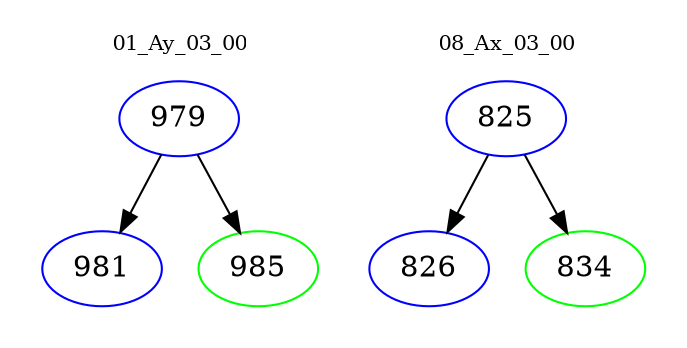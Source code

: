 digraph{
subgraph cluster_0 {
color = white
label = "01_Ay_03_00";
fontsize=10;
T0_979 [label="979", color="blue"]
T0_979 -> T0_981 [color="black"]
T0_981 [label="981", color="blue"]
T0_979 -> T0_985 [color="black"]
T0_985 [label="985", color="green"]
}
subgraph cluster_1 {
color = white
label = "08_Ax_03_00";
fontsize=10;
T1_825 [label="825", color="blue"]
T1_825 -> T1_826 [color="black"]
T1_826 [label="826", color="blue"]
T1_825 -> T1_834 [color="black"]
T1_834 [label="834", color="green"]
}
}
